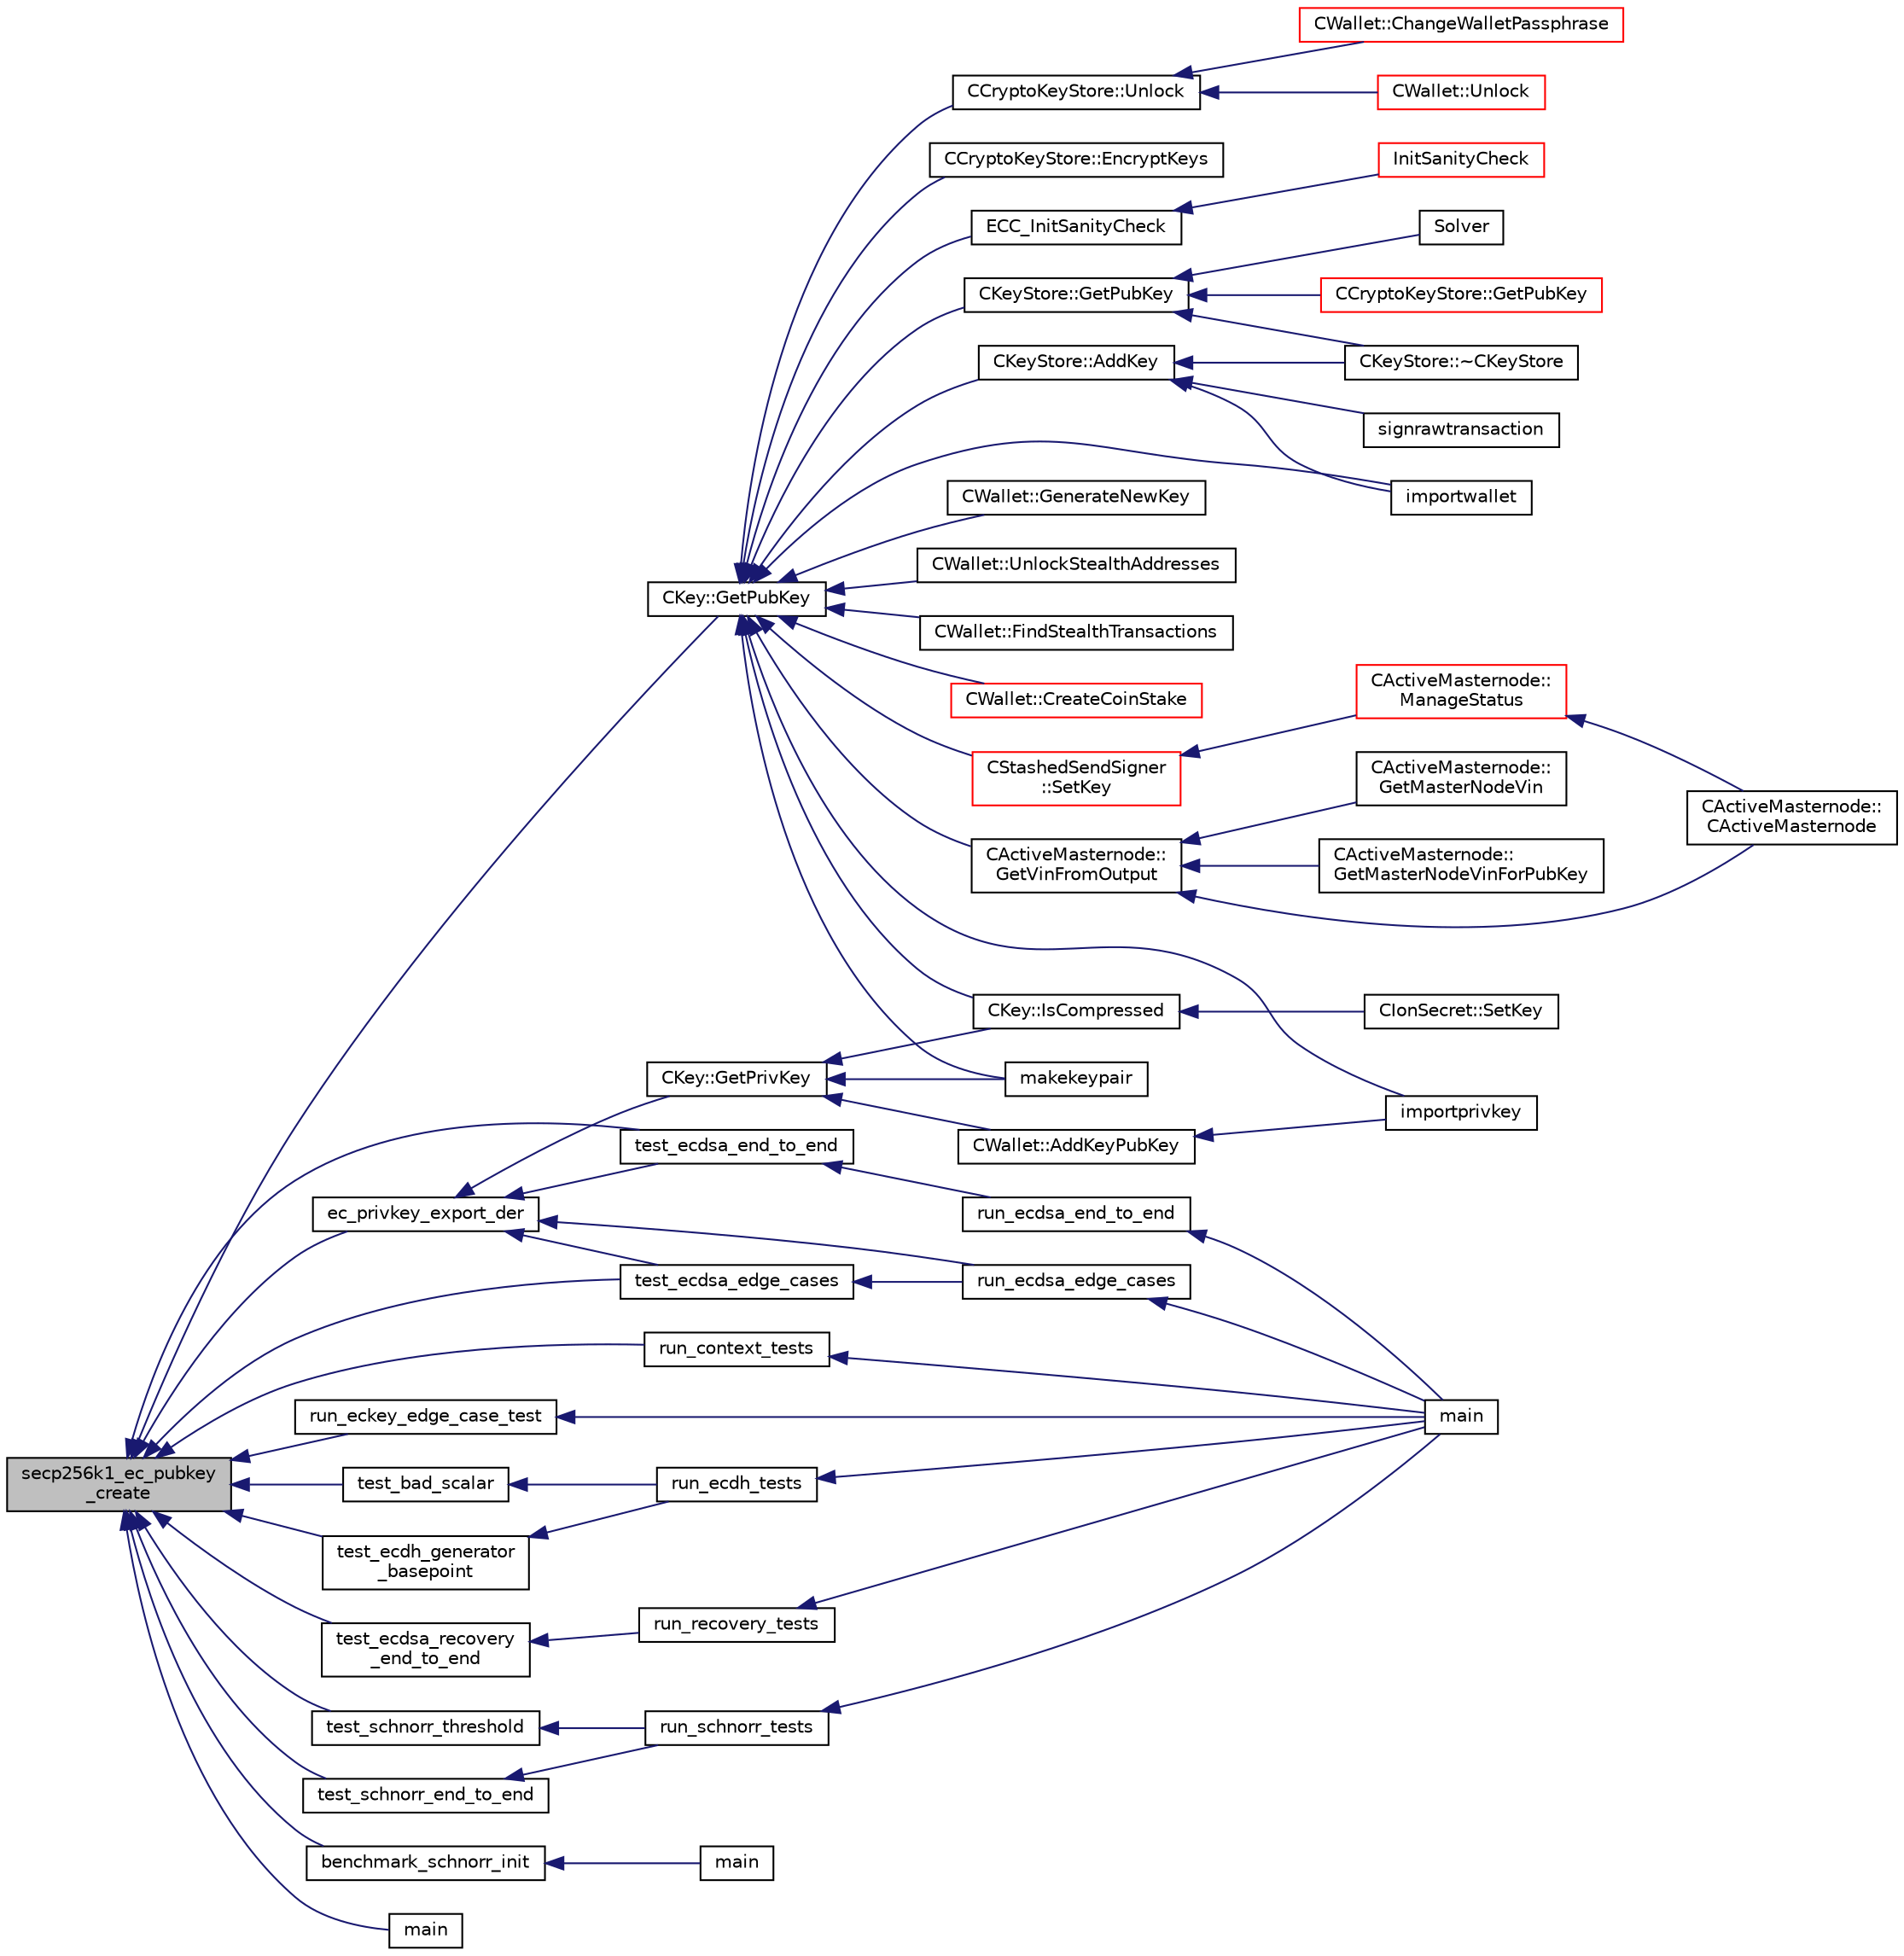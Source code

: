 digraph "secp256k1_ec_pubkey_create"
{
  edge [fontname="Helvetica",fontsize="10",labelfontname="Helvetica",labelfontsize="10"];
  node [fontname="Helvetica",fontsize="10",shape=record];
  rankdir="LR";
  Node135 [label="secp256k1_ec_pubkey\l_create",height=0.2,width=0.4,color="black", fillcolor="grey75", style="filled", fontcolor="black"];
  Node135 -> Node136 [dir="back",color="midnightblue",fontsize="10",style="solid",fontname="Helvetica"];
  Node136 [label="ec_privkey_export_der",height=0.2,width=0.4,color="black", fillcolor="white", style="filled",URL="$d1/dbc/key_8cpp.html#a8cafc8a5eaf9a41f141e31d7c42ed7b9"];
  Node136 -> Node137 [dir="back",color="midnightblue",fontsize="10",style="solid",fontname="Helvetica"];
  Node137 [label="CKey::GetPrivKey",height=0.2,width=0.4,color="black", fillcolor="white", style="filled",URL="$d2/d63/class_c_key.html#a91b6ecf71cc16e0b05ce79ec9276e729"];
  Node137 -> Node138 [dir="back",color="midnightblue",fontsize="10",style="solid",fontname="Helvetica"];
  Node138 [label="CKey::IsCompressed",height=0.2,width=0.4,color="black", fillcolor="white", style="filled",URL="$d2/d63/class_c_key.html#a96b017433a65335775cf3807d73f85ce"];
  Node138 -> Node139 [dir="back",color="midnightblue",fontsize="10",style="solid",fontname="Helvetica"];
  Node139 [label="CIonSecret::SetKey",height=0.2,width=0.4,color="black", fillcolor="white", style="filled",URL="$d3/d88/class_c_ion_secret.html#af28cc32f79cc793418e810e8ae12e25e"];
  Node137 -> Node140 [dir="back",color="midnightblue",fontsize="10",style="solid",fontname="Helvetica"];
  Node140 [label="makekeypair",height=0.2,width=0.4,color="black", fillcolor="white", style="filled",URL="$df/d1d/rpcwallet_8cpp.html#a99fe5f539a487e6da84f74ac47ae5ba6"];
  Node137 -> Node141 [dir="back",color="midnightblue",fontsize="10",style="solid",fontname="Helvetica"];
  Node141 [label="CWallet::AddKeyPubKey",height=0.2,width=0.4,color="black", fillcolor="white", style="filled",URL="$d2/de5/class_c_wallet.html#a3240da36cd717146296969227a3e0bd5"];
  Node141 -> Node142 [dir="back",color="midnightblue",fontsize="10",style="solid",fontname="Helvetica"];
  Node142 [label="importprivkey",height=0.2,width=0.4,color="black", fillcolor="white", style="filled",URL="$dc/dbf/rpcdump_8cpp.html#a3a6fdb974fce01220a895393d444e981"];
  Node136 -> Node143 [dir="back",color="midnightblue",fontsize="10",style="solid",fontname="Helvetica"];
  Node143 [label="test_ecdsa_end_to_end",height=0.2,width=0.4,color="black", fillcolor="white", style="filled",URL="$d5/d7f/tests_8c.html#a3fc9dc1908215215a68690ea1bfa8bcd"];
  Node143 -> Node144 [dir="back",color="midnightblue",fontsize="10",style="solid",fontname="Helvetica"];
  Node144 [label="run_ecdsa_end_to_end",height=0.2,width=0.4,color="black", fillcolor="white", style="filled",URL="$d5/d7f/tests_8c.html#ab05096657be701bf9ca8616475bb9491"];
  Node144 -> Node145 [dir="back",color="midnightblue",fontsize="10",style="solid",fontname="Helvetica"];
  Node145 [label="main",height=0.2,width=0.4,color="black", fillcolor="white", style="filled",URL="$d5/d7f/tests_8c.html#a3c04138a5bfe5d72780bb7e82a18e627"];
  Node136 -> Node146 [dir="back",color="midnightblue",fontsize="10",style="solid",fontname="Helvetica"];
  Node146 [label="test_ecdsa_edge_cases",height=0.2,width=0.4,color="black", fillcolor="white", style="filled",URL="$d5/d7f/tests_8c.html#abbcb27d1eb13654db9b2e281ffce021e"];
  Node146 -> Node147 [dir="back",color="midnightblue",fontsize="10",style="solid",fontname="Helvetica"];
  Node147 [label="run_ecdsa_edge_cases",height=0.2,width=0.4,color="black", fillcolor="white", style="filled",URL="$d5/d7f/tests_8c.html#ad6c8109b62ea1d0ed1b382678a2a08b1"];
  Node147 -> Node145 [dir="back",color="midnightblue",fontsize="10",style="solid",fontname="Helvetica"];
  Node136 -> Node147 [dir="back",color="midnightblue",fontsize="10",style="solid",fontname="Helvetica"];
  Node135 -> Node148 [dir="back",color="midnightblue",fontsize="10",style="solid",fontname="Helvetica"];
  Node148 [label="CKey::GetPubKey",height=0.2,width=0.4,color="black", fillcolor="white", style="filled",URL="$d2/d63/class_c_key.html#aa1085c59603a62db6ec776300f250337"];
  Node148 -> Node149 [dir="back",color="midnightblue",fontsize="10",style="solid",fontname="Helvetica"];
  Node149 [label="CActiveMasternode::\lGetVinFromOutput",height=0.2,width=0.4,color="black", fillcolor="white", style="filled",URL="$d9/d29/class_c_active_masternode.html#abc2ae1e24001f80ace4bbea2b6453944"];
  Node149 -> Node150 [dir="back",color="midnightblue",fontsize="10",style="solid",fontname="Helvetica"];
  Node150 [label="CActiveMasternode::\lGetMasterNodeVin",height=0.2,width=0.4,color="black", fillcolor="white", style="filled",URL="$d9/d29/class_c_active_masternode.html#adc93036b86ee9ef6abe5e0b783a51283"];
  Node149 -> Node151 [dir="back",color="midnightblue",fontsize="10",style="solid",fontname="Helvetica"];
  Node151 [label="CActiveMasternode::\lGetMasterNodeVinForPubKey",height=0.2,width=0.4,color="black", fillcolor="white", style="filled",URL="$d9/d29/class_c_active_masternode.html#ada17e6bbfd69a3acf166b49c10365da4"];
  Node149 -> Node152 [dir="back",color="midnightblue",fontsize="10",style="solid",fontname="Helvetica"];
  Node152 [label="CActiveMasternode::\lCActiveMasternode",height=0.2,width=0.4,color="black", fillcolor="white", style="filled",URL="$d9/d29/class_c_active_masternode.html#a7ffb946d1b2aad0054d3b3efce8c0543"];
  Node148 -> Node153 [dir="back",color="midnightblue",fontsize="10",style="solid",fontname="Helvetica"];
  Node153 [label="CCryptoKeyStore::Unlock",height=0.2,width=0.4,color="black", fillcolor="white", style="filled",URL="$db/dad/class_c_crypto_key_store.html#a81bd70e18aa75f566526620a74f9cd88"];
  Node153 -> Node154 [dir="back",color="midnightblue",fontsize="10",style="solid",fontname="Helvetica"];
  Node154 [label="CWallet::Unlock",height=0.2,width=0.4,color="red", fillcolor="white", style="filled",URL="$d2/de5/class_c_wallet.html#a654ae5a3a7c4c7c7bfd271f108781b40"];
  Node153 -> Node176 [dir="back",color="midnightblue",fontsize="10",style="solid",fontname="Helvetica"];
  Node176 [label="CWallet::ChangeWalletPassphrase",height=0.2,width=0.4,color="red", fillcolor="white", style="filled",URL="$d2/de5/class_c_wallet.html#a4abcec3066e7c462f4564c159fc15031"];
  Node148 -> Node179 [dir="back",color="midnightblue",fontsize="10",style="solid",fontname="Helvetica"];
  Node179 [label="CCryptoKeyStore::EncryptKeys",height=0.2,width=0.4,color="black", fillcolor="white", style="filled",URL="$db/dad/class_c_crypto_key_store.html#a8c0f6b63fb04193df16243c4459b7c61"];
  Node148 -> Node180 [dir="back",color="midnightblue",fontsize="10",style="solid",fontname="Helvetica"];
  Node180 [label="ECC_InitSanityCheck",height=0.2,width=0.4,color="black", fillcolor="white", style="filled",URL="$de/de5/key_8h.html#a55cc40f04bf887c1000667caccb0684a",tooltip="Check that required EC support is available at runtime. "];
  Node180 -> Node181 [dir="back",color="midnightblue",fontsize="10",style="solid",fontname="Helvetica"];
  Node181 [label="InitSanityCheck",height=0.2,width=0.4,color="red", fillcolor="white", style="filled",URL="$d0/dc9/init_8cpp.html#a878797b40fb8eb0d7f330a41d7742d11",tooltip="Sanity checks Ensure that Ion is running in a usable environment with all necessary library support..."];
  Node148 -> Node138 [dir="back",color="midnightblue",fontsize="10",style="solid",fontname="Helvetica"];
  Node148 -> Node185 [dir="back",color="midnightblue",fontsize="10",style="solid",fontname="Helvetica"];
  Node185 [label="CKeyStore::GetPubKey",height=0.2,width=0.4,color="black", fillcolor="white", style="filled",URL="$d0/dc3/class_c_key_store.html#ab83687ea4c9df138b21f6ec3e9809f42"];
  Node185 -> Node186 [dir="back",color="midnightblue",fontsize="10",style="solid",fontname="Helvetica"];
  Node186 [label="CCryptoKeyStore::GetPubKey",height=0.2,width=0.4,color="red", fillcolor="white", style="filled",URL="$db/dad/class_c_crypto_key_store.html#a20b474adfe6900bb36cd4fd6f9c31380"];
  Node185 -> Node191 [dir="back",color="midnightblue",fontsize="10",style="solid",fontname="Helvetica"];
  Node191 [label="CKeyStore::~CKeyStore",height=0.2,width=0.4,color="black", fillcolor="white", style="filled",URL="$d0/dc3/class_c_key_store.html#a9bfaef2bcd6effc467a96043f44044a0"];
  Node185 -> Node192 [dir="back",color="midnightblue",fontsize="10",style="solid",fontname="Helvetica"];
  Node192 [label="Solver",height=0.2,width=0.4,color="black", fillcolor="white", style="filled",URL="$de/d7f/script_8h.html#a8e31b29d5a654a570c493f7aa9c3abd9"];
  Node148 -> Node193 [dir="back",color="midnightblue",fontsize="10",style="solid",fontname="Helvetica"];
  Node193 [label="CKeyStore::AddKey",height=0.2,width=0.4,color="black", fillcolor="white", style="filled",URL="$d0/dc3/class_c_key_store.html#a0b4ca43724cfcc6e2ea70c0baa192750"];
  Node193 -> Node191 [dir="back",color="midnightblue",fontsize="10",style="solid",fontname="Helvetica"];
  Node193 -> Node194 [dir="back",color="midnightblue",fontsize="10",style="solid",fontname="Helvetica"];
  Node194 [label="importwallet",height=0.2,width=0.4,color="black", fillcolor="white", style="filled",URL="$dc/dbf/rpcdump_8cpp.html#a2566d5c9dd1938b74e70398cdb3ac5c1"];
  Node193 -> Node195 [dir="back",color="midnightblue",fontsize="10",style="solid",fontname="Helvetica"];
  Node195 [label="signrawtransaction",height=0.2,width=0.4,color="black", fillcolor="white", style="filled",URL="$dc/da8/rpcrawtransaction_8cpp.html#aa0d151e35c0ad5ec82df451a833aeadb"];
  Node148 -> Node142 [dir="back",color="midnightblue",fontsize="10",style="solid",fontname="Helvetica"];
  Node148 -> Node194 [dir="back",color="midnightblue",fontsize="10",style="solid",fontname="Helvetica"];
  Node148 -> Node140 [dir="back",color="midnightblue",fontsize="10",style="solid",fontname="Helvetica"];
  Node148 -> Node196 [dir="back",color="midnightblue",fontsize="10",style="solid",fontname="Helvetica"];
  Node196 [label="CStashedSendSigner\l::SetKey",height=0.2,width=0.4,color="red", fillcolor="white", style="filled",URL="$da/d0a/class_c_stashed_send_signer.html#a706eb86a74431f151080cb9e466fe6ce",tooltip="Set the private/public key values, returns true if successful. "];
  Node196 -> Node197 [dir="back",color="midnightblue",fontsize="10",style="solid",fontname="Helvetica"];
  Node197 [label="CActiveMasternode::\lManageStatus",height=0.2,width=0.4,color="red", fillcolor="white", style="filled",URL="$d9/d29/class_c_active_masternode.html#a8004b3b2100da7dcfedbd1e959633e51"];
  Node197 -> Node152 [dir="back",color="midnightblue",fontsize="10",style="solid",fontname="Helvetica"];
  Node148 -> Node246 [dir="back",color="midnightblue",fontsize="10",style="solid",fontname="Helvetica"];
  Node246 [label="CWallet::GenerateNewKey",height=0.2,width=0.4,color="black", fillcolor="white", style="filled",URL="$d2/de5/class_c_wallet.html#a061fe7f54f80ec40f856b3e6365c2f4a"];
  Node148 -> Node247 [dir="back",color="midnightblue",fontsize="10",style="solid",fontname="Helvetica"];
  Node247 [label="CWallet::UnlockStealthAddresses",height=0.2,width=0.4,color="black", fillcolor="white", style="filled",URL="$d2/de5/class_c_wallet.html#ac45af0632ea59c56295d3158b7387f33"];
  Node148 -> Node248 [dir="back",color="midnightblue",fontsize="10",style="solid",fontname="Helvetica"];
  Node248 [label="CWallet::FindStealthTransactions",height=0.2,width=0.4,color="black", fillcolor="white", style="filled",URL="$d2/de5/class_c_wallet.html#a5d0e2025dc7a87a0406be272b80509ee"];
  Node148 -> Node249 [dir="back",color="midnightblue",fontsize="10",style="solid",fontname="Helvetica"];
  Node249 [label="CWallet::CreateCoinStake",height=0.2,width=0.4,color="red", fillcolor="white", style="filled",URL="$d2/de5/class_c_wallet.html#a644df129468440aa36f49ca3716a3c19"];
  Node135 -> Node250 [dir="back",color="midnightblue",fontsize="10",style="solid",fontname="Helvetica"];
  Node250 [label="benchmark_schnorr_init",height=0.2,width=0.4,color="black", fillcolor="white", style="filled",URL="$d0/df4/bench__schnorr__verify_8c.html#a1017a4ccacfa7f4de5828701acce8184"];
  Node250 -> Node251 [dir="back",color="midnightblue",fontsize="10",style="solid",fontname="Helvetica"];
  Node251 [label="main",height=0.2,width=0.4,color="black", fillcolor="white", style="filled",URL="$d0/df4/bench__schnorr__verify_8c.html#a840291bc02cba5474a4cb46a9b9566fe"];
  Node135 -> Node252 [dir="back",color="midnightblue",fontsize="10",style="solid",fontname="Helvetica"];
  Node252 [label="main",height=0.2,width=0.4,color="black", fillcolor="white", style="filled",URL="$dd/d4a/bench__verify_8c.html#a840291bc02cba5474a4cb46a9b9566fe"];
  Node135 -> Node253 [dir="back",color="midnightblue",fontsize="10",style="solid",fontname="Helvetica"];
  Node253 [label="test_ecdh_generator\l_basepoint",height=0.2,width=0.4,color="black", fillcolor="white", style="filled",URL="$d5/d65/ecdh_2tests__impl_8h.html#ab13157e14f777c18f14fefc834d067c5"];
  Node253 -> Node254 [dir="back",color="midnightblue",fontsize="10",style="solid",fontname="Helvetica"];
  Node254 [label="run_ecdh_tests",height=0.2,width=0.4,color="black", fillcolor="white", style="filled",URL="$d5/d65/ecdh_2tests__impl_8h.html#aab6cd779f0b87dc8a7afdf4eaf873407"];
  Node254 -> Node145 [dir="back",color="midnightblue",fontsize="10",style="solid",fontname="Helvetica"];
  Node135 -> Node255 [dir="back",color="midnightblue",fontsize="10",style="solid",fontname="Helvetica"];
  Node255 [label="test_bad_scalar",height=0.2,width=0.4,color="black", fillcolor="white", style="filled",URL="$d5/d65/ecdh_2tests__impl_8h.html#a505bff7cea922e6d8aa4f7525cfd191a"];
  Node255 -> Node254 [dir="back",color="midnightblue",fontsize="10",style="solid",fontname="Helvetica"];
  Node135 -> Node256 [dir="back",color="midnightblue",fontsize="10",style="solid",fontname="Helvetica"];
  Node256 [label="test_ecdsa_recovery\l_end_to_end",height=0.2,width=0.4,color="black", fillcolor="white", style="filled",URL="$d3/d71/recovery_2tests__impl_8h.html#a70649882936497184992dfaa06b1106f"];
  Node256 -> Node257 [dir="back",color="midnightblue",fontsize="10",style="solid",fontname="Helvetica"];
  Node257 [label="run_recovery_tests",height=0.2,width=0.4,color="black", fillcolor="white", style="filled",URL="$d3/d71/recovery_2tests__impl_8h.html#a3a06f71955483e9502f3c408857407f2"];
  Node257 -> Node145 [dir="back",color="midnightblue",fontsize="10",style="solid",fontname="Helvetica"];
  Node135 -> Node258 [dir="back",color="midnightblue",fontsize="10",style="solid",fontname="Helvetica"];
  Node258 [label="test_schnorr_end_to_end",height=0.2,width=0.4,color="black", fillcolor="white", style="filled",URL="$d4/d1d/schnorr_2tests__impl_8h.html#a0fadfae101d2df588a044f55eafcc0e6"];
  Node258 -> Node259 [dir="back",color="midnightblue",fontsize="10",style="solid",fontname="Helvetica"];
  Node259 [label="run_schnorr_tests",height=0.2,width=0.4,color="black", fillcolor="white", style="filled",URL="$d4/d1d/schnorr_2tests__impl_8h.html#a6b31cc8facecda629cf588196a4c936b"];
  Node259 -> Node145 [dir="back",color="midnightblue",fontsize="10",style="solid",fontname="Helvetica"];
  Node135 -> Node260 [dir="back",color="midnightblue",fontsize="10",style="solid",fontname="Helvetica"];
  Node260 [label="test_schnorr_threshold",height=0.2,width=0.4,color="black", fillcolor="white", style="filled",URL="$d4/d1d/schnorr_2tests__impl_8h.html#a7c79e0204a103b99844bdf1b2ac4cb57"];
  Node260 -> Node259 [dir="back",color="midnightblue",fontsize="10",style="solid",fontname="Helvetica"];
  Node135 -> Node261 [dir="back",color="midnightblue",fontsize="10",style="solid",fontname="Helvetica"];
  Node261 [label="run_context_tests",height=0.2,width=0.4,color="black", fillcolor="white", style="filled",URL="$d5/d7f/tests_8c.html#a2f9713526b1e988694c6e2026a6fce69"];
  Node261 -> Node145 [dir="back",color="midnightblue",fontsize="10",style="solid",fontname="Helvetica"];
  Node135 -> Node262 [dir="back",color="midnightblue",fontsize="10",style="solid",fontname="Helvetica"];
  Node262 [label="run_eckey_edge_case_test",height=0.2,width=0.4,color="black", fillcolor="white", style="filled",URL="$d5/d7f/tests_8c.html#a32498e86a99a258f68cd4b1176f47966"];
  Node262 -> Node145 [dir="back",color="midnightblue",fontsize="10",style="solid",fontname="Helvetica"];
  Node135 -> Node143 [dir="back",color="midnightblue",fontsize="10",style="solid",fontname="Helvetica"];
  Node135 -> Node146 [dir="back",color="midnightblue",fontsize="10",style="solid",fontname="Helvetica"];
}
